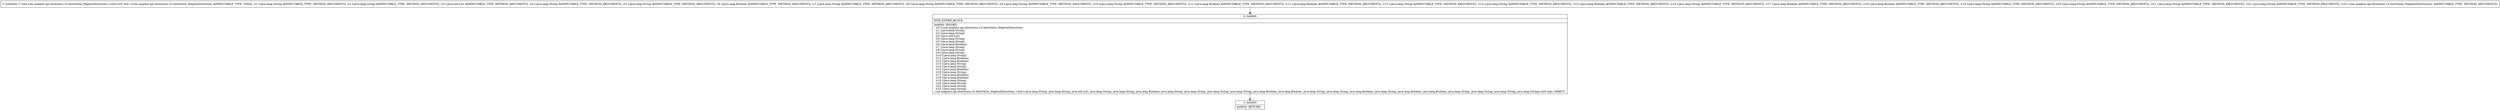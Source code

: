 digraph "CFG forcom.mapbox.api.directions.v5.AutoValue_MapboxDirections.\<init\>(Ljava\/lang\/String;Ljava\/lang\/String;Ljava\/util\/List;Ljava\/lang\/String;Ljava\/lang\/String;Ljava\/lang\/Boolean;Ljava\/lang\/String;Ljava\/lang\/String;Ljava\/lang\/String;Ljava\/lang\/String;Ljava\/lang\/Boolean;Ljava\/lang\/Boolean;Ljava\/lang\/String;Ljava\/lang\/String;Ljava\/lang\/Boolean;Ljava\/lang\/String;Ljava\/lang\/Boolean;Ljava\/lang\/Boolean;Ljava\/lang\/String;Ljava\/lang\/String;Ljava\/lang\/String;Ljava\/lang\/String;Lcom\/mapbox\/api\/directions\/v5\/AutoValue_MapboxDirections$1;)V" {
Node_0 [shape=record,label="{0\:\ 0x0000|MTH_ENTER_BLOCK\l|0x0000: INVOKE  \l  (r0 I:com.mapbox.api.directions.v5.AutoValue_MapboxDirections)\l  (r1 I:java.lang.String)\l  (r2 I:java.lang.String)\l  (r3 I:java.util.List)\l  (r4 I:java.lang.String)\l  (r5 I:java.lang.String)\l  (r6 I:java.lang.Boolean)\l  (r7 I:java.lang.String)\l  (r8 I:java.lang.String)\l  (r9 I:java.lang.String)\l  (r10 I:java.lang.String)\l  (r11 I:java.lang.Boolean)\l  (r12 I:java.lang.Boolean)\l  (r13 I:java.lang.String)\l  (r14 I:java.lang.String)\l  (r15 I:java.lang.Boolean)\l  (r16 I:java.lang.String)\l  (r17 I:java.lang.Boolean)\l  (r18 I:java.lang.Boolean)\l  (r19 I:java.lang.String)\l  (r20 I:java.lang.String)\l  (r21 I:java.lang.String)\l  (r22 I:java.lang.String)\l com.mapbox.api.directions.v5.AutoValue_MapboxDirections.\<init\>(java.lang.String, java.lang.String, java.util.List, java.lang.String, java.lang.String, java.lang.Boolean, java.lang.String, java.lang.String, java.lang.String, java.lang.String, java.lang.Boolean, java.lang.Boolean, java.lang.String, java.lang.String, java.lang.Boolean, java.lang.String, java.lang.Boolean, java.lang.Boolean, java.lang.String, java.lang.String, java.lang.String, java.lang.String):void type: DIRECT \l}"];
Node_1 [shape=record,label="{1\:\ 0x0003|0x0003: RETURN   \l}"];
MethodNode[shape=record,label="{\/* synthetic *\/ void com.mapbox.api.directions.v5.AutoValue_MapboxDirections.\<init\>((r0 'this' I:com.mapbox.api.directions.v5.AutoValue_MapboxDirections A[IMMUTABLE_TYPE, THIS]), (r1 I:java.lang.String A[IMMUTABLE_TYPE, METHOD_ARGUMENT]), (r2 I:java.lang.String A[IMMUTABLE_TYPE, METHOD_ARGUMENT]), (r3 I:java.util.List A[IMMUTABLE_TYPE, METHOD_ARGUMENT]), (r4 I:java.lang.String A[IMMUTABLE_TYPE, METHOD_ARGUMENT]), (r5 I:java.lang.String A[IMMUTABLE_TYPE, METHOD_ARGUMENT]), (r6 I:java.lang.Boolean A[IMMUTABLE_TYPE, METHOD_ARGUMENT]), (r7 I:java.lang.String A[IMMUTABLE_TYPE, METHOD_ARGUMENT]), (r8 I:java.lang.String A[IMMUTABLE_TYPE, METHOD_ARGUMENT]), (r9 I:java.lang.String A[IMMUTABLE_TYPE, METHOD_ARGUMENT]), (r10 I:java.lang.String A[IMMUTABLE_TYPE, METHOD_ARGUMENT]), (r11 I:java.lang.Boolean A[IMMUTABLE_TYPE, METHOD_ARGUMENT]), (r12 I:java.lang.Boolean A[IMMUTABLE_TYPE, METHOD_ARGUMENT]), (r13 I:java.lang.String A[IMMUTABLE_TYPE, METHOD_ARGUMENT]), (r14 I:java.lang.String A[IMMUTABLE_TYPE, METHOD_ARGUMENT]), (r15 I:java.lang.Boolean A[IMMUTABLE_TYPE, METHOD_ARGUMENT]), (r16 I:java.lang.String A[IMMUTABLE_TYPE, METHOD_ARGUMENT]), (r17 I:java.lang.Boolean A[IMMUTABLE_TYPE, METHOD_ARGUMENT]), (r18 I:java.lang.Boolean A[IMMUTABLE_TYPE, METHOD_ARGUMENT]), (r19 I:java.lang.String A[IMMUTABLE_TYPE, METHOD_ARGUMENT]), (r20 I:java.lang.String A[IMMUTABLE_TYPE, METHOD_ARGUMENT]), (r21 I:java.lang.String A[IMMUTABLE_TYPE, METHOD_ARGUMENT]), (r22 I:java.lang.String A[IMMUTABLE_TYPE, METHOD_ARGUMENT]), (r23 I:com.mapbox.api.directions.v5.AutoValue_MapboxDirections$1 A[IMMUTABLE_TYPE, METHOD_ARGUMENT])) }"];
MethodNode -> Node_0;
Node_0 -> Node_1;
}

